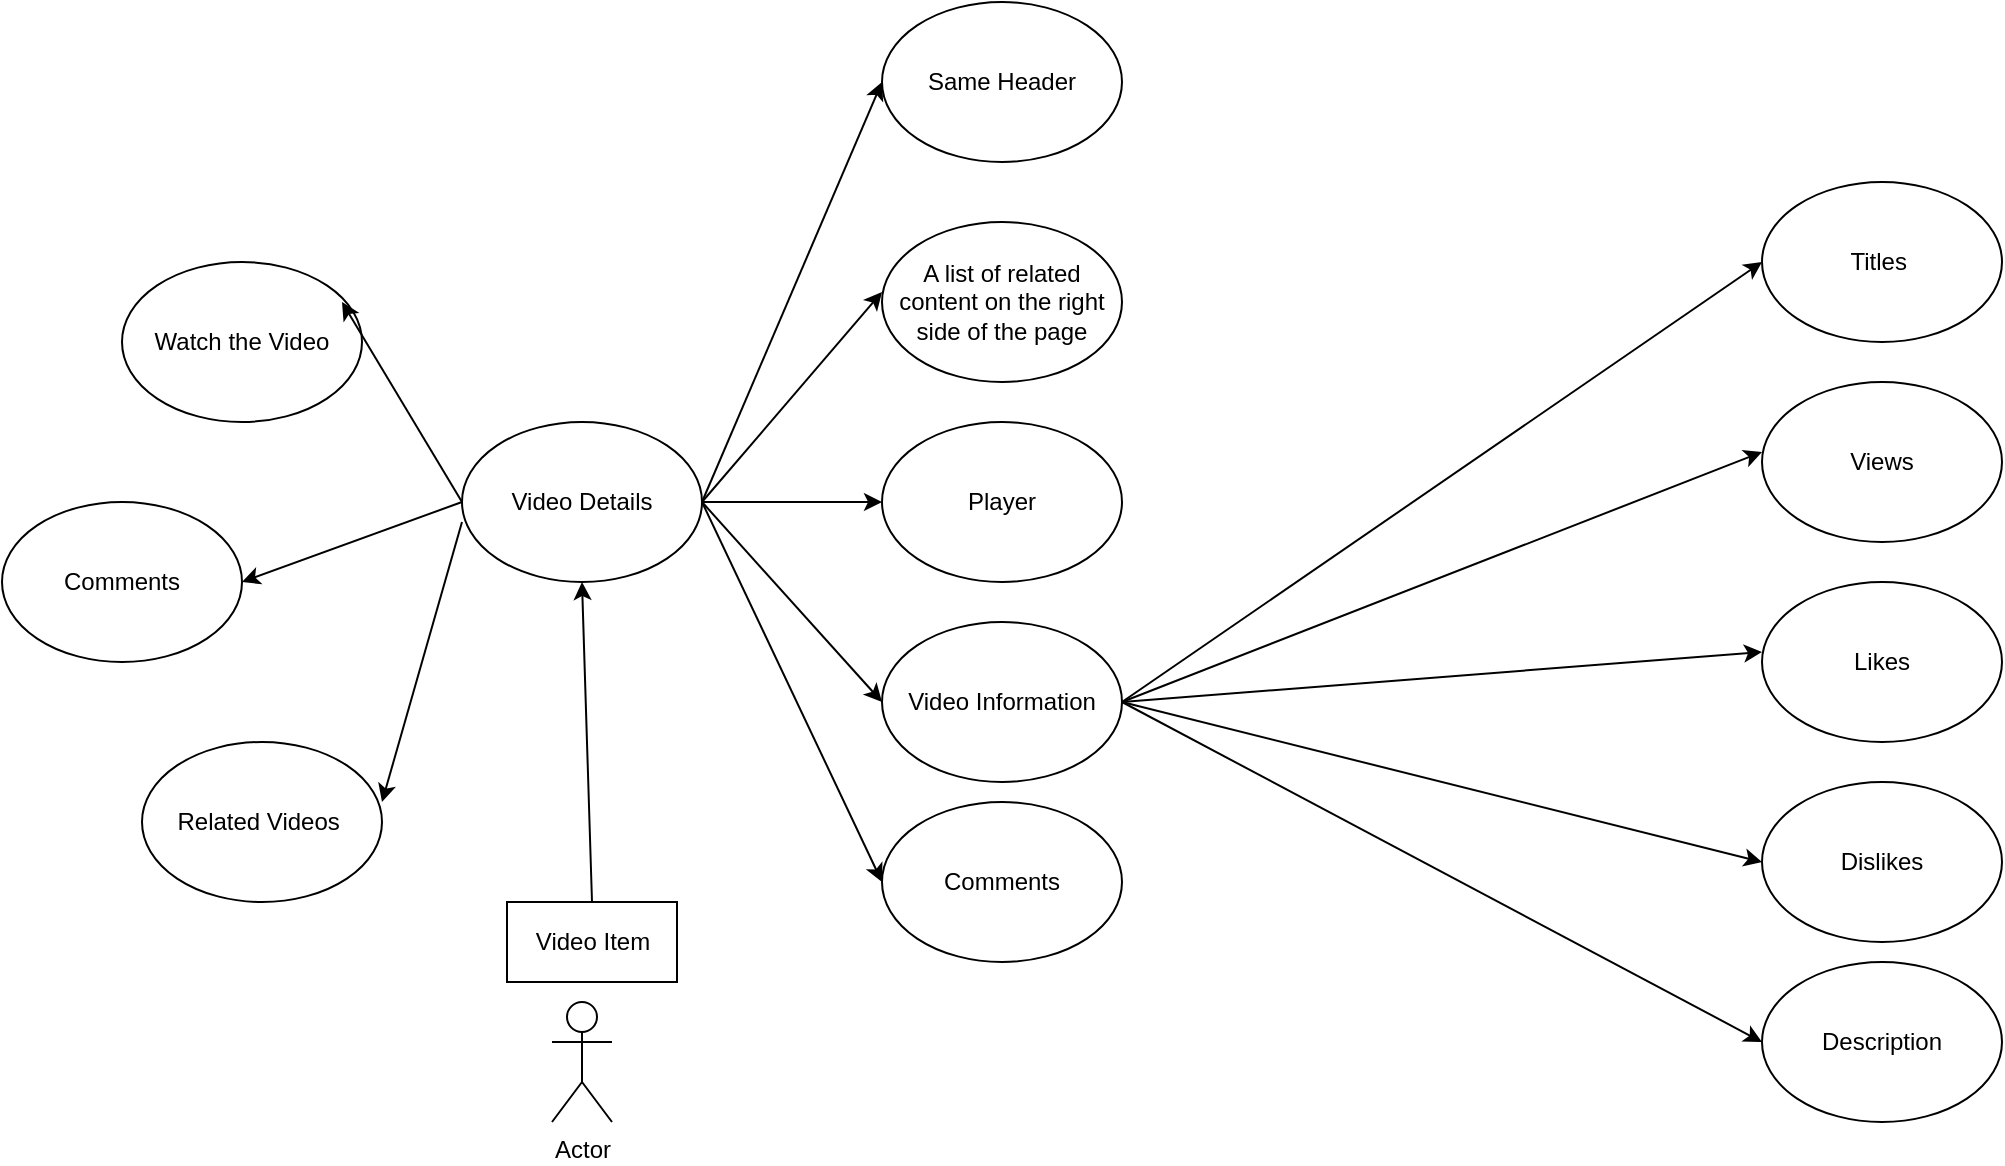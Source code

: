 <mxfile version="13.5.7" type="github">
  <diagram id="XvZLFA-KXbg1hIquNyjK" name="Page-1">
    <mxGraphModel dx="946" dy="556" grid="1" gridSize="10" guides="1" tooltips="1" connect="1" arrows="1" fold="1" page="1" pageScale="1" pageWidth="827" pageHeight="1169" math="0" shadow="0">
      <root>
        <mxCell id="0" />
        <mxCell id="1" parent="0" />
        <mxCell id="agJqI3_dGWG6YFOcP7a3-1" value="Comments" style="ellipse;whiteSpace=wrap;html=1;" parent="1" vertex="1">
          <mxGeometry x="470" y="450" width="120" height="80" as="geometry" />
        </mxCell>
        <mxCell id="agJqI3_dGWG6YFOcP7a3-2" value="Video Information" style="ellipse;whiteSpace=wrap;html=1;" parent="1" vertex="1">
          <mxGeometry x="470" y="360" width="120" height="80" as="geometry" />
        </mxCell>
        <mxCell id="agJqI3_dGWG6YFOcP7a3-3" value="Player" style="ellipse;whiteSpace=wrap;html=1;" parent="1" vertex="1">
          <mxGeometry x="470" y="260" width="120" height="80" as="geometry" />
        </mxCell>
        <mxCell id="agJqI3_dGWG6YFOcP7a3-4" value="A list of related content on the right side of the page" style="ellipse;whiteSpace=wrap;html=1;" parent="1" vertex="1">
          <mxGeometry x="470" y="160" width="120" height="80" as="geometry" />
        </mxCell>
        <mxCell id="agJqI3_dGWG6YFOcP7a3-5" value="Same Header" style="ellipse;whiteSpace=wrap;html=1;" parent="1" vertex="1">
          <mxGeometry x="470" y="50" width="120" height="80" as="geometry" />
        </mxCell>
        <mxCell id="agJqI3_dGWG6YFOcP7a3-6" value="Titles&amp;nbsp;" style="ellipse;whiteSpace=wrap;html=1;" parent="1" vertex="1">
          <mxGeometry x="910" y="140" width="120" height="80" as="geometry" />
        </mxCell>
        <mxCell id="agJqI3_dGWG6YFOcP7a3-7" value="Views" style="ellipse;whiteSpace=wrap;html=1;" parent="1" vertex="1">
          <mxGeometry x="910" y="240" width="120" height="80" as="geometry" />
        </mxCell>
        <mxCell id="agJqI3_dGWG6YFOcP7a3-8" value="Description" style="ellipse;whiteSpace=wrap;html=1;" parent="1" vertex="1">
          <mxGeometry x="910" y="530" width="120" height="80" as="geometry" />
        </mxCell>
        <mxCell id="agJqI3_dGWG6YFOcP7a3-9" value="Dislikes" style="ellipse;whiteSpace=wrap;html=1;" parent="1" vertex="1">
          <mxGeometry x="910" y="440" width="120" height="80" as="geometry" />
        </mxCell>
        <mxCell id="agJqI3_dGWG6YFOcP7a3-10" value="Likes" style="ellipse;whiteSpace=wrap;html=1;" parent="1" vertex="1">
          <mxGeometry x="910" y="340" width="120" height="80" as="geometry" />
        </mxCell>
        <mxCell id="agJqI3_dGWG6YFOcP7a3-11" value="" style="endArrow=classic;html=1;exitX=1;exitY=0.5;exitDx=0;exitDy=0;" parent="1" source="agJqI3_dGWG6YFOcP7a3-2" edge="1">
          <mxGeometry width="50" height="50" relative="1" as="geometry">
            <mxPoint x="860" y="230" as="sourcePoint" />
            <mxPoint x="910" y="180" as="targetPoint" />
          </mxGeometry>
        </mxCell>
        <mxCell id="agJqI3_dGWG6YFOcP7a3-12" value="" style="endArrow=classic;html=1;" parent="1" edge="1">
          <mxGeometry width="50" height="50" relative="1" as="geometry">
            <mxPoint x="590" y="400" as="sourcePoint" />
            <mxPoint x="910" y="275" as="targetPoint" />
          </mxGeometry>
        </mxCell>
        <mxCell id="agJqI3_dGWG6YFOcP7a3-13" value="" style="endArrow=classic;html=1;exitX=1;exitY=0.5;exitDx=0;exitDy=0;" parent="1" source="agJqI3_dGWG6YFOcP7a3-2" edge="1">
          <mxGeometry width="50" height="50" relative="1" as="geometry">
            <mxPoint x="860" y="425" as="sourcePoint" />
            <mxPoint x="910" y="375" as="targetPoint" />
          </mxGeometry>
        </mxCell>
        <mxCell id="agJqI3_dGWG6YFOcP7a3-14" value="" style="endArrow=classic;html=1;exitX=1;exitY=0.5;exitDx=0;exitDy=0;" parent="1" source="agJqI3_dGWG6YFOcP7a3-2" edge="1">
          <mxGeometry width="50" height="50" relative="1" as="geometry">
            <mxPoint x="860" y="530" as="sourcePoint" />
            <mxPoint x="910" y="480" as="targetPoint" />
          </mxGeometry>
        </mxCell>
        <mxCell id="agJqI3_dGWG6YFOcP7a3-15" value="" style="endArrow=classic;html=1;" parent="1" edge="1">
          <mxGeometry width="50" height="50" relative="1" as="geometry">
            <mxPoint x="590" y="400" as="sourcePoint" />
            <mxPoint x="910" y="570" as="targetPoint" />
          </mxGeometry>
        </mxCell>
        <mxCell id="agJqI3_dGWG6YFOcP7a3-16" value="Video Details" style="ellipse;whiteSpace=wrap;html=1;" parent="1" vertex="1">
          <mxGeometry x="260" y="260" width="120" height="80" as="geometry" />
        </mxCell>
        <mxCell id="agJqI3_dGWG6YFOcP7a3-17" value="Watch the Video" style="ellipse;whiteSpace=wrap;html=1;" parent="1" vertex="1">
          <mxGeometry x="90" y="180" width="120" height="80" as="geometry" />
        </mxCell>
        <mxCell id="agJqI3_dGWG6YFOcP7a3-18" value="Comments" style="ellipse;whiteSpace=wrap;html=1;" parent="1" vertex="1">
          <mxGeometry x="30" y="300" width="120" height="80" as="geometry" />
        </mxCell>
        <mxCell id="agJqI3_dGWG6YFOcP7a3-19" value="Related Videos&amp;nbsp;" style="ellipse;whiteSpace=wrap;html=1;" parent="1" vertex="1">
          <mxGeometry x="100" y="420" width="120" height="80" as="geometry" />
        </mxCell>
        <mxCell id="agJqI3_dGWG6YFOcP7a3-23" value="" style="endArrow=classic;html=1;exitX=1;exitY=0.5;exitDx=0;exitDy=0;" parent="1" source="agJqI3_dGWG6YFOcP7a3-16" edge="1">
          <mxGeometry width="50" height="50" relative="1" as="geometry">
            <mxPoint x="420" y="140" as="sourcePoint" />
            <mxPoint x="470" y="90" as="targetPoint" />
          </mxGeometry>
        </mxCell>
        <mxCell id="agJqI3_dGWG6YFOcP7a3-24" value="" style="endArrow=classic;html=1;" parent="1" edge="1">
          <mxGeometry width="50" height="50" relative="1" as="geometry">
            <mxPoint x="380" y="300" as="sourcePoint" />
            <mxPoint x="470" y="490" as="targetPoint" />
          </mxGeometry>
        </mxCell>
        <mxCell id="agJqI3_dGWG6YFOcP7a3-25" value="" style="endArrow=classic;html=1;exitX=1;exitY=0.5;exitDx=0;exitDy=0;" parent="1" source="agJqI3_dGWG6YFOcP7a3-16" edge="1">
          <mxGeometry width="50" height="50" relative="1" as="geometry">
            <mxPoint x="420" y="450" as="sourcePoint" />
            <mxPoint x="470" y="400" as="targetPoint" />
          </mxGeometry>
        </mxCell>
        <mxCell id="agJqI3_dGWG6YFOcP7a3-26" value="" style="endArrow=classic;html=1;exitX=1;exitY=0.5;exitDx=0;exitDy=0;" parent="1" source="agJqI3_dGWG6YFOcP7a3-16" edge="1">
          <mxGeometry width="50" height="50" relative="1" as="geometry">
            <mxPoint x="420" y="350" as="sourcePoint" />
            <mxPoint x="470" y="300" as="targetPoint" />
          </mxGeometry>
        </mxCell>
        <mxCell id="agJqI3_dGWG6YFOcP7a3-27" value="" style="endArrow=classic;html=1;" parent="1" edge="1">
          <mxGeometry width="50" height="50" relative="1" as="geometry">
            <mxPoint x="380" y="300" as="sourcePoint" />
            <mxPoint x="470" y="195" as="targetPoint" />
          </mxGeometry>
        </mxCell>
        <mxCell id="agJqI3_dGWG6YFOcP7a3-28" value="" style="endArrow=classic;html=1;exitX=0;exitY=0.5;exitDx=0;exitDy=0;" parent="1" source="agJqI3_dGWG6YFOcP7a3-16" edge="1">
          <mxGeometry width="50" height="50" relative="1" as="geometry">
            <mxPoint x="220" y="280" as="sourcePoint" />
            <mxPoint x="150" y="340" as="targetPoint" />
          </mxGeometry>
        </mxCell>
        <mxCell id="agJqI3_dGWG6YFOcP7a3-29" value="" style="endArrow=classic;html=1;exitX=0;exitY=0.625;exitDx=0;exitDy=0;exitPerimeter=0;" parent="1" source="agJqI3_dGWG6YFOcP7a3-16" edge="1">
          <mxGeometry width="50" height="50" relative="1" as="geometry">
            <mxPoint x="290" y="390" as="sourcePoint" />
            <mxPoint x="220" y="450" as="targetPoint" />
          </mxGeometry>
        </mxCell>
        <mxCell id="agJqI3_dGWG6YFOcP7a3-30" value="" style="endArrow=classic;html=1;exitX=0;exitY=0.5;exitDx=0;exitDy=0;" parent="1" source="agJqI3_dGWG6YFOcP7a3-16" edge="1">
          <mxGeometry width="50" height="50" relative="1" as="geometry">
            <mxPoint x="270" y="140" as="sourcePoint" />
            <mxPoint x="200" y="200" as="targetPoint" />
          </mxGeometry>
        </mxCell>
        <mxCell id="agJqI3_dGWG6YFOcP7a3-31" value="Actor" style="shape=umlActor;verticalLabelPosition=bottom;verticalAlign=top;html=1;outlineConnect=0;" parent="1" vertex="1">
          <mxGeometry x="305" y="550" width="30" height="60" as="geometry" />
        </mxCell>
        <mxCell id="agJqI3_dGWG6YFOcP7a3-32" value="Video Item" style="rounded=0;whiteSpace=wrap;html=1;" parent="1" vertex="1">
          <mxGeometry x="282.5" y="500" width="85" height="40" as="geometry" />
        </mxCell>
        <mxCell id="agJqI3_dGWG6YFOcP7a3-33" value="" style="endArrow=classic;html=1;exitX=0.5;exitY=0;exitDx=0;exitDy=0;" parent="1" source="agJqI3_dGWG6YFOcP7a3-32" edge="1">
          <mxGeometry width="50" height="50" relative="1" as="geometry">
            <mxPoint x="270" y="390" as="sourcePoint" />
            <mxPoint x="320" y="340" as="targetPoint" />
          </mxGeometry>
        </mxCell>
      </root>
    </mxGraphModel>
  </diagram>
</mxfile>
